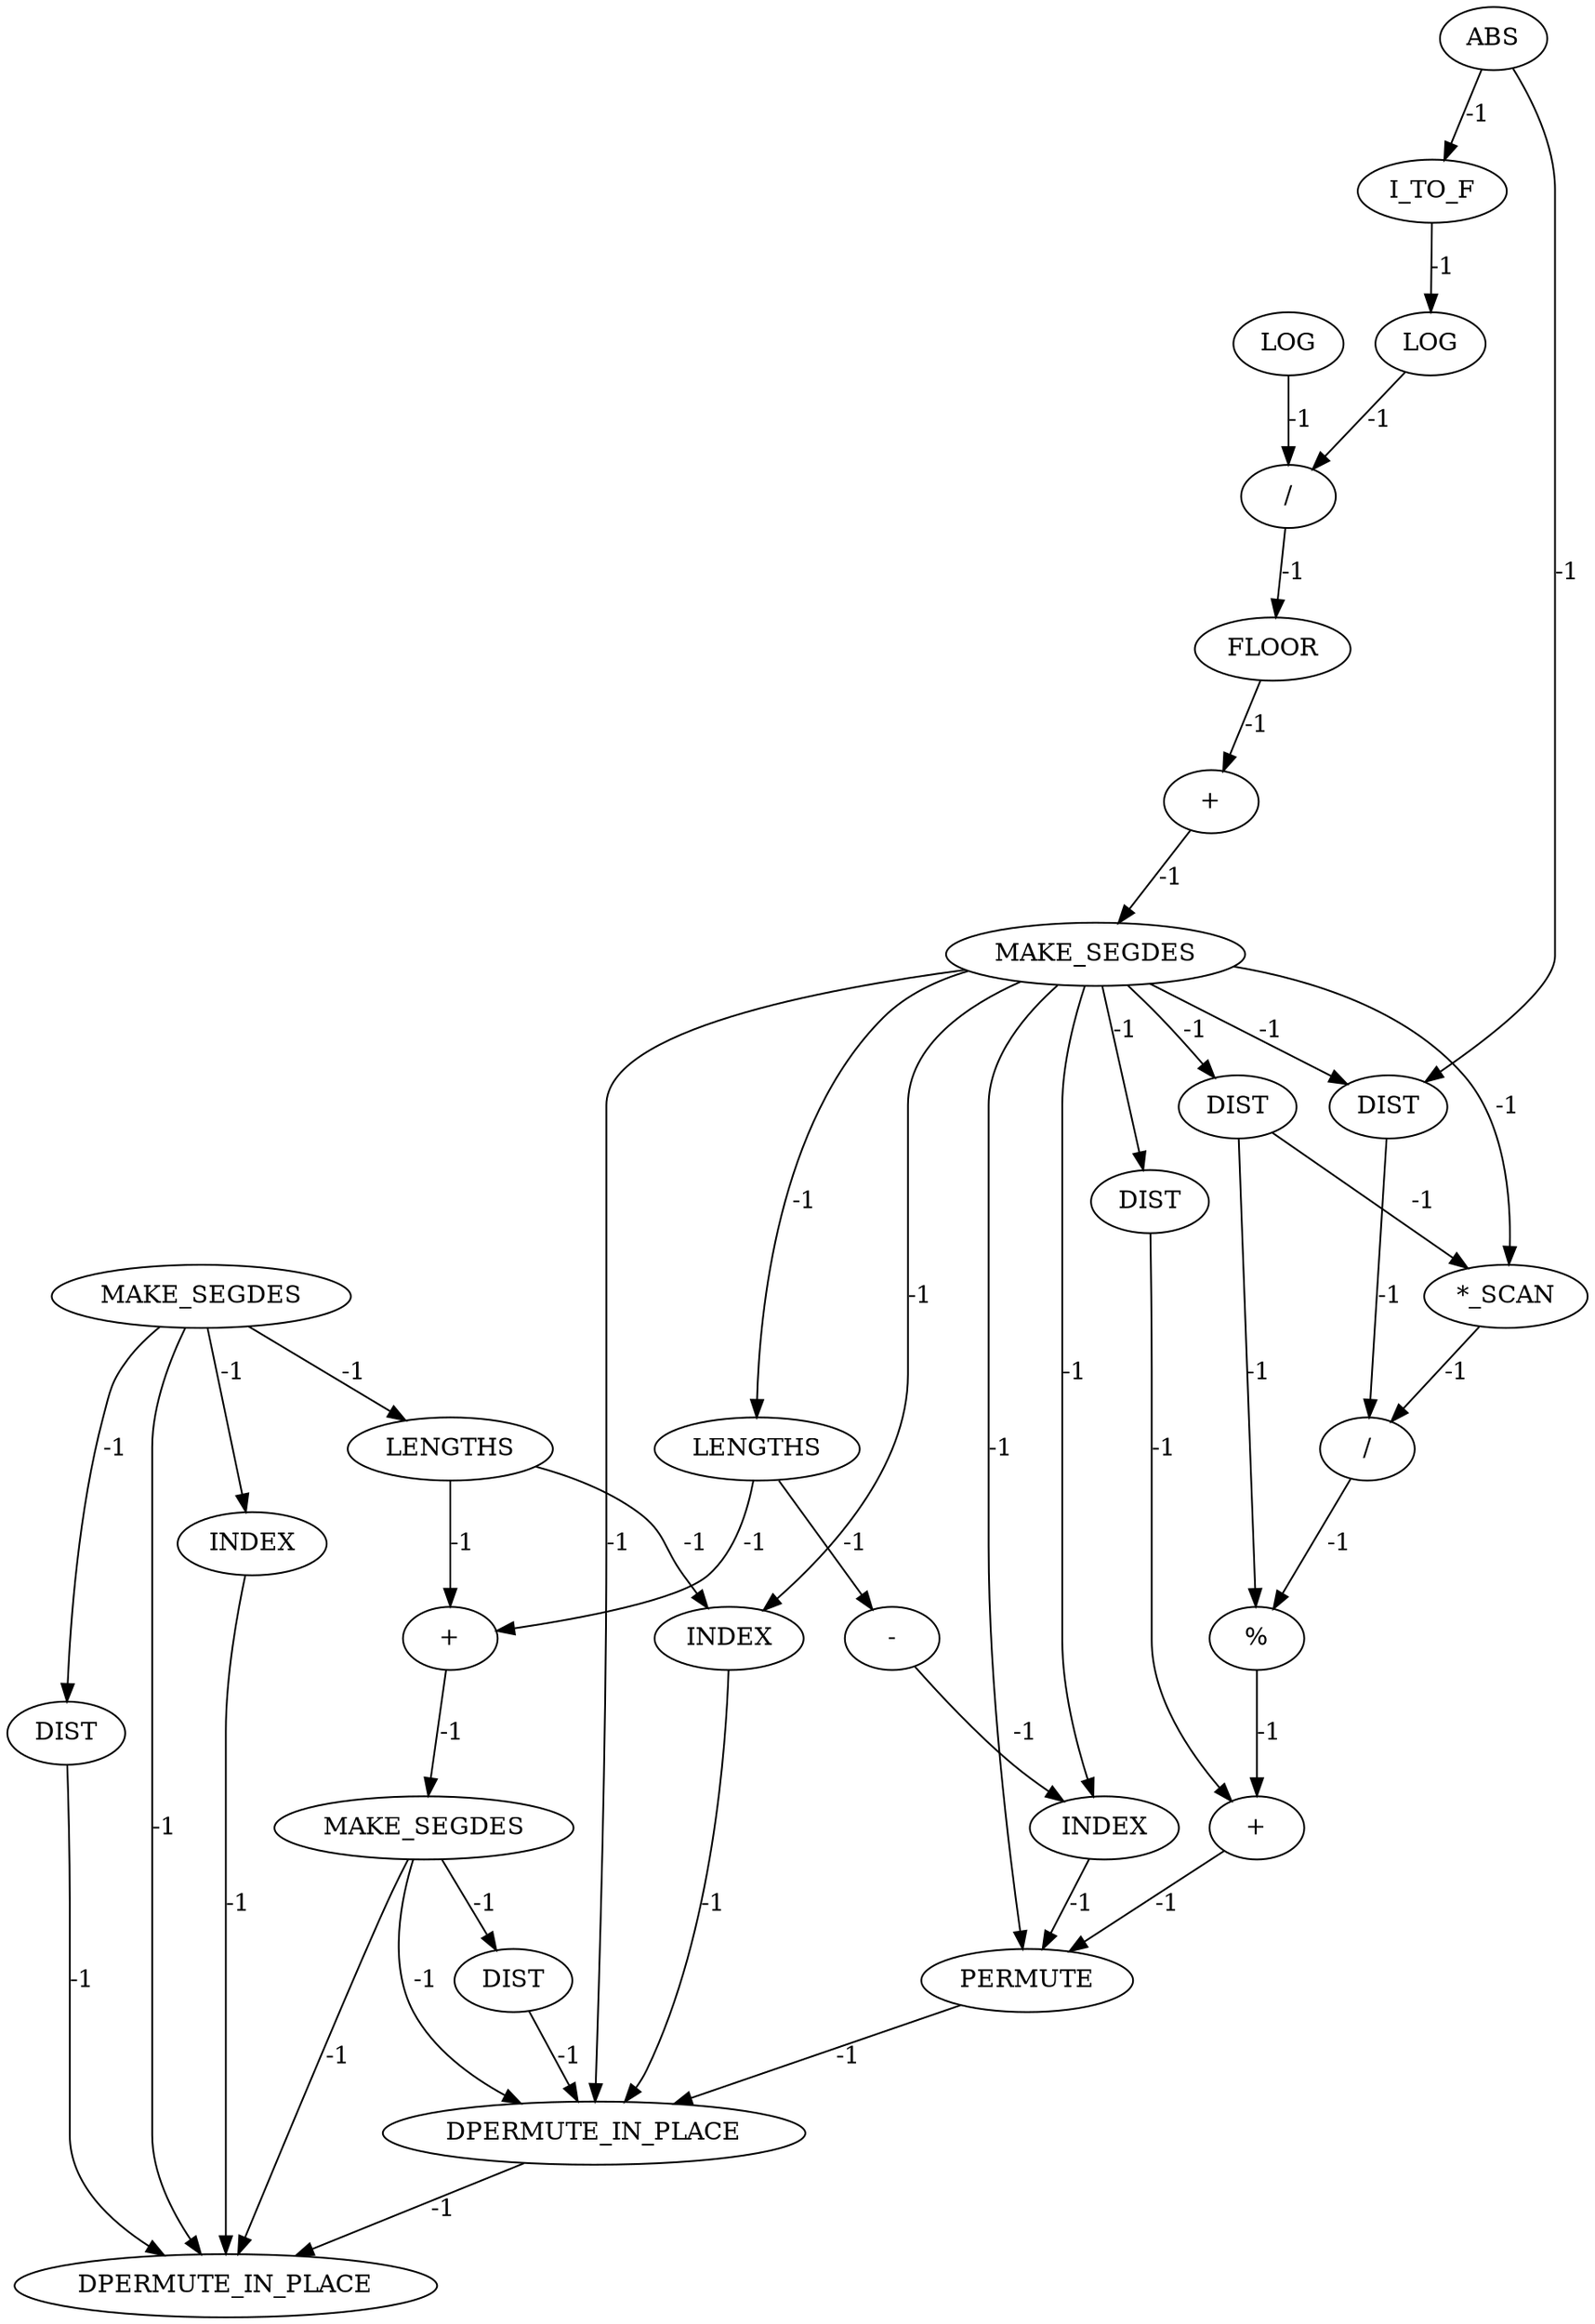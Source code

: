 digraph {
	cg_A_INST_10366 [label=INDEX cost=0]
	cg_A_INST_10389 [label="+" cost=0]
	cg_A_INST_10286 [label=DIST cost=0]
	cg_A_INST_466 [label=ABS cost=0]
	cg_A_INST_10338 [label=INDEX cost=0]
	cg_A_INST_10346 [label=PERMUTE cost=0]
	cg_A_INST_10330 [label="-" cost=0]
	cg_A_INST_10308 [label="/" cost=0]
	cg_A_INST_10400 [label=DIST cost=0]
	cg_A_INST_10378 [label=INDEX cost=0]
	cg_A_INST_10288 [label="*_SCAN" cost=0]
	cg_A_INST_10276 [label=FLOOR cost=0]
	cg_A_INST_10277 [label="+" cost=0]
	cg_A_INST_10355 [label=DIST cost=0]
	cg_A_INST_10293 [label=DIST cost=0]
	cg_A_INST_16425 [label=DPERMUTE_IN_PLACE cost=0]
	cg_A_INST_10349 [label=MAKE_SEGDES cost=0]
	cg_A_INST_10322 [label="+" cost=0]
	cg_A_INST_10270 [label=LOG cost=0]
	cg_A_INST_10394 [label=MAKE_SEGDES cost=0]
	cg_A_INST_10370 [label=LENGTHS cost=0]
	cg_A_INST_10275 [label="/" cost=0]
	cg_A_INST_10280 [label=MAKE_SEGDES cost=0]
	cg_A_INST_10328 [label=LENGTHS cost=0]
	cg_A_INST_10272 [label=LOG cost=0]
	cg_A_INST_10319 [label="%" cost=0]
	cg_A_INST_10267 [label=I_TO_F cost=0]
	cg_A_INST_10300 [label=DIST cost=0]
	cg_A_INST_16424 [label=DPERMUTE_IN_PLACE cost=0]
	cg_A_INST_10366 -> cg_A_INST_16425 [label=-1 cost=-1]
	cg_A_INST_10389 -> cg_A_INST_10394 [label=-1 cost=-1]
	cg_A_INST_10286 -> cg_A_INST_10288 [label=-1 cost=-1]
	cg_A_INST_10286 -> cg_A_INST_10319 [label=-1 cost=-1]
	cg_A_INST_466 -> cg_A_INST_10267 [label=-1 cost=-1]
	cg_A_INST_466 -> cg_A_INST_10293 [label=-1 cost=-1]
	cg_A_INST_10338 -> cg_A_INST_10346 [label=-1 cost=-1]
	cg_A_INST_10346 -> cg_A_INST_16424 [label=-1 cost=-1]
	cg_A_INST_10330 -> cg_A_INST_10338 [label=-1 cost=-1]
	cg_A_INST_10308 -> cg_A_INST_10319 [label=-1 cost=-1]
	cg_A_INST_10400 -> cg_A_INST_16424 [label=-1 cost=-1]
	cg_A_INST_10378 -> cg_A_INST_16424 [label=-1 cost=-1]
	cg_A_INST_10288 -> cg_A_INST_10308 [label=-1 cost=-1]
	cg_A_INST_10276 -> cg_A_INST_10277 [label=-1 cost=-1]
	cg_A_INST_10277 -> cg_A_INST_10280 [label=-1 cost=-1]
	cg_A_INST_10355 -> cg_A_INST_16425 [label=-1 cost=-1]
	cg_A_INST_10293 -> cg_A_INST_10308 [label=-1 cost=-1]
	cg_A_INST_10349 -> cg_A_INST_10355 [label=-1 cost=-1]
	cg_A_INST_10349 -> cg_A_INST_10366 [label=-1 cost=-1]
	cg_A_INST_10349 -> cg_A_INST_10370 [label=-1 cost=-1]
	cg_A_INST_10349 -> cg_A_INST_16425 [label=-1 cost=-1]
	cg_A_INST_10322 -> cg_A_INST_10346 [label=-1 cost=-1]
	cg_A_INST_10270 -> cg_A_INST_10275 [label=-1 cost=-1]
	cg_A_INST_10394 -> cg_A_INST_10400 [label=-1 cost=-1]
	cg_A_INST_10394 -> cg_A_INST_16424 [label=-1 cost=-1]
	cg_A_INST_10394 -> cg_A_INST_16425 [label=-1 cost=-1]
	cg_A_INST_10370 -> cg_A_INST_10378 [label=-1 cost=-1]
	cg_A_INST_10370 -> cg_A_INST_10389 [label=-1 cost=-1]
	cg_A_INST_10275 -> cg_A_INST_10276 [label=-1 cost=-1]
	cg_A_INST_10280 -> cg_A_INST_10286 [label=-1 cost=-1]
	cg_A_INST_10280 -> cg_A_INST_10288 [label=-1 cost=-1]
	cg_A_INST_10280 -> cg_A_INST_10293 [label=-1 cost=-1]
	cg_A_INST_10280 -> cg_A_INST_10300 [label=-1 cost=-1]
	cg_A_INST_10280 -> cg_A_INST_10328 [label=-1 cost=-1]
	cg_A_INST_10280 -> cg_A_INST_10338 [label=-1 cost=-1]
	cg_A_INST_10280 -> cg_A_INST_10346 [label=-1 cost=-1]
	cg_A_INST_10280 -> cg_A_INST_10378 [label=-1 cost=-1]
	cg_A_INST_10280 -> cg_A_INST_16424 [label=-1 cost=-1]
	cg_A_INST_10328 -> cg_A_INST_10330 [label=-1 cost=-1]
	cg_A_INST_10328 -> cg_A_INST_10389 [label=-1 cost=-1]
	cg_A_INST_10272 -> cg_A_INST_10275 [label=-1 cost=-1]
	cg_A_INST_10319 -> cg_A_INST_10322 [label=-1 cost=-1]
	cg_A_INST_10267 -> cg_A_INST_10270 [label=-1 cost=-1]
	cg_A_INST_10300 -> cg_A_INST_10322 [label=-1 cost=-1]
	cg_A_INST_16424 -> cg_A_INST_16425 [label=-1 cost=-1]
}
